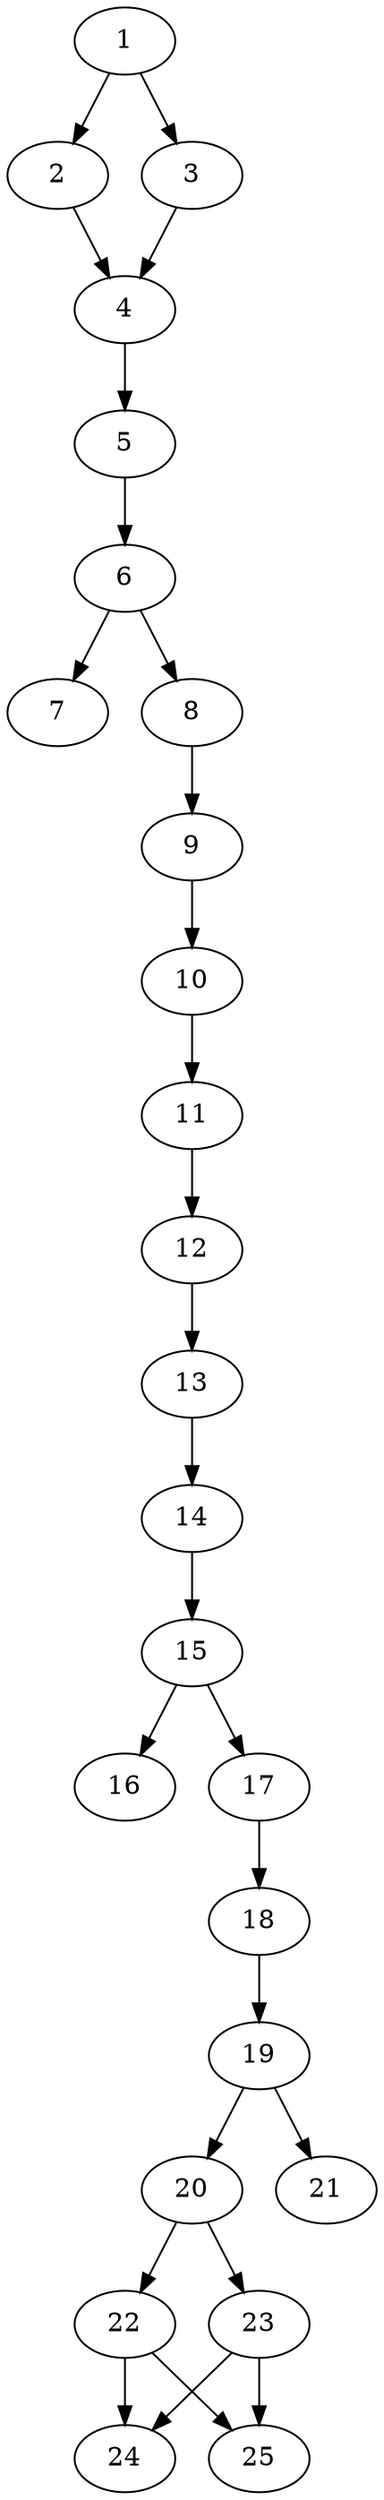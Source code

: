 // DAG automatically generated by daggen at Thu Oct  3 14:00:40 2019
// ./daggen --dot -n 25 --ccr 0.5 --fat 0.3 --regular 0.7 --density 0.7 --mindata 5242880 --maxdata 52428800 
digraph G {
  1 [size="58662912", alpha="0.14", expect_size="29331456"] 
  1 -> 2 [size ="29331456"]
  1 -> 3 [size ="29331456"]
  2 [size="56418304", alpha="0.18", expect_size="28209152"] 
  2 -> 4 [size ="28209152"]
  3 [size="16254976", alpha="0.06", expect_size="8127488"] 
  3 -> 4 [size ="8127488"]
  4 [size="95809536", alpha="0.07", expect_size="47904768"] 
  4 -> 5 [size ="47904768"]
  5 [size="45948928", alpha="0.13", expect_size="22974464"] 
  5 -> 6 [size ="22974464"]
  6 [size="72722432", alpha="0.11", expect_size="36361216"] 
  6 -> 7 [size ="36361216"]
  6 -> 8 [size ="36361216"]
  7 [size="24270848", alpha="0.01", expect_size="12135424"] 
  8 [size="30629888", alpha="0.06", expect_size="15314944"] 
  8 -> 9 [size ="15314944"]
  9 [size="54571008", alpha="0.09", expect_size="27285504"] 
  9 -> 10 [size ="27285504"]
  10 [size="99930112", alpha="0.01", expect_size="49965056"] 
  10 -> 11 [size ="49965056"]
  11 [size="73957376", alpha="0.04", expect_size="36978688"] 
  11 -> 12 [size ="36978688"]
  12 [size="47898624", alpha="0.02", expect_size="23949312"] 
  12 -> 13 [size ="23949312"]
  13 [size="37664768", alpha="0.20", expect_size="18832384"] 
  13 -> 14 [size ="18832384"]
  14 [size="63825920", alpha="0.14", expect_size="31912960"] 
  14 -> 15 [size ="31912960"]
  15 [size="98988032", alpha="0.03", expect_size="49494016"] 
  15 -> 16 [size ="49494016"]
  15 -> 17 [size ="49494016"]
  16 [size="66570240", alpha="0.14", expect_size="33285120"] 
  17 [size="26146816", alpha="0.12", expect_size="13073408"] 
  17 -> 18 [size ="13073408"]
  18 [size="28698624", alpha="0.13", expect_size="14349312"] 
  18 -> 19 [size ="14349312"]
  19 [size="57663488", alpha="0.11", expect_size="28831744"] 
  19 -> 20 [size ="28831744"]
  19 -> 21 [size ="28831744"]
  20 [size="100642816", alpha="0.19", expect_size="50321408"] 
  20 -> 22 [size ="50321408"]
  20 -> 23 [size ="50321408"]
  21 [size="103327744", alpha="0.18", expect_size="51663872"] 
  22 [size="29030400", alpha="0.06", expect_size="14515200"] 
  22 -> 24 [size ="14515200"]
  22 -> 25 [size ="14515200"]
  23 [size="38881280", alpha="0.15", expect_size="19440640"] 
  23 -> 24 [size ="19440640"]
  23 -> 25 [size ="19440640"]
  24 [size="38475776", alpha="0.03", expect_size="19237888"] 
  25 [size="10967040", alpha="0.18", expect_size="5483520"] 
}
